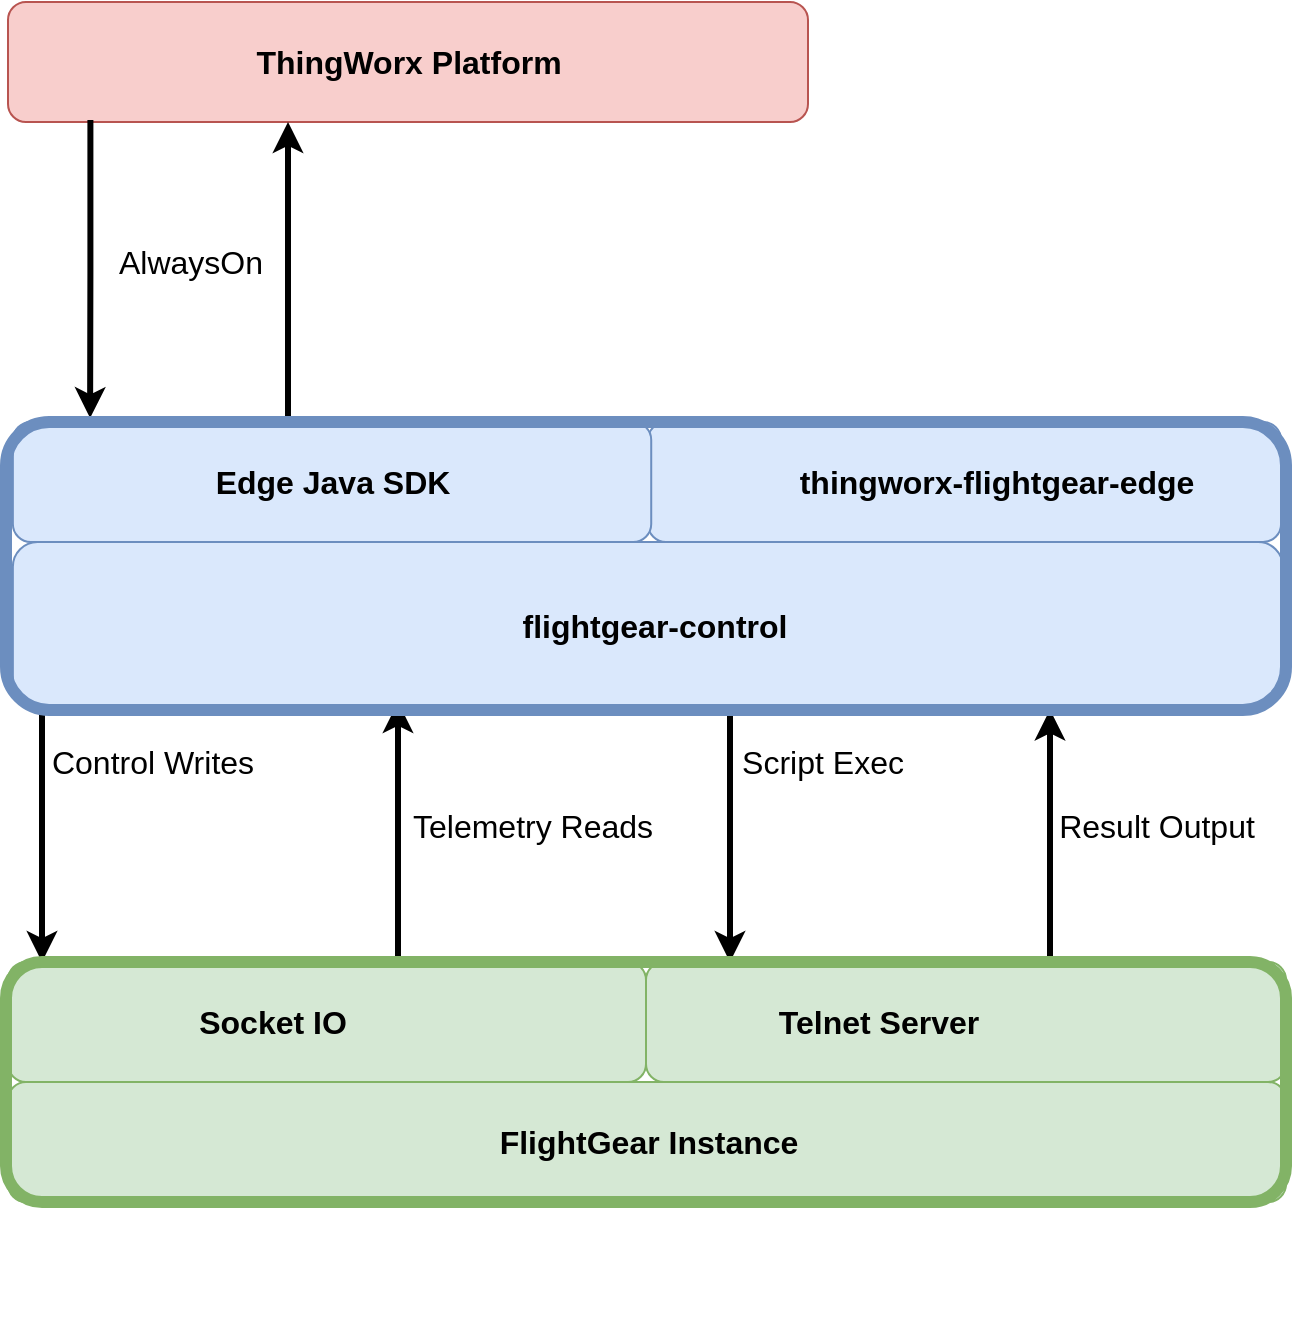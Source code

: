 <mxfile version="16.2.4" type="device"><diagram id="Hd3-kl7XDZHzRJj0T93U" name="Page-1"><mxGraphModel dx="1422" dy="707" grid="1" gridSize="10" guides="1" tooltips="1" connect="1" arrows="1" fold="1" page="1" pageScale="1" pageWidth="850" pageHeight="1100" math="0" shadow="0"><root><mxCell id="0"/><mxCell id="1" parent="0"/><mxCell id="u0QjPs4aJ_-LurkQj_fk-24" value="" style="group" parent="1" vertex="1" connectable="0"><mxGeometry x="81" y="520" width="319" height="60" as="geometry"/></mxCell><mxCell id="u0QjPs4aJ_-LurkQj_fk-17" value="" style="rounded=1;whiteSpace=wrap;html=1;strokeWidth=1;fillColor=#d5e8d4;strokeColor=#82b366;" parent="u0QjPs4aJ_-LurkQj_fk-24" vertex="1"><mxGeometry width="319" height="60" as="geometry"/></mxCell><mxCell id="u0QjPs4aJ_-LurkQj_fk-20" value="&lt;b&gt;&lt;font style=&quot;font-size: 16px&quot;&gt;Socket IO&lt;/font&gt;&lt;/b&gt;" style="text;html=1;resizable=0;autosize=1;align=center;verticalAlign=middle;points=[];fillColor=none;strokeColor=none;rounded=0;" parent="u0QjPs4aJ_-LurkQj_fk-24" vertex="1"><mxGeometry x="86.886" y="20" width="90" height="20" as="geometry"/></mxCell><mxCell id="u0QjPs4aJ_-LurkQj_fk-25" value="" style="group" parent="1" vertex="1" connectable="0"><mxGeometry x="400" y="520" width="320" height="60" as="geometry"/></mxCell><mxCell id="u0QjPs4aJ_-LurkQj_fk-18" value="" style="rounded=1;whiteSpace=wrap;html=1;strokeWidth=1;fillColor=#d5e8d4;strokeColor=#82b366;" parent="u0QjPs4aJ_-LurkQj_fk-25" vertex="1"><mxGeometry width="320" height="60" as="geometry"/></mxCell><mxCell id="u0QjPs4aJ_-LurkQj_fk-22" value="&lt;div style=&quot;font-size: 16px&quot;&gt;&lt;b&gt;Telnet Server&lt;/b&gt;&lt;/div&gt;" style="text;html=1;resizable=0;autosize=1;align=center;verticalAlign=middle;points=[];fillColor=none;strokeColor=none;rounded=0;" parent="u0QjPs4aJ_-LurkQj_fk-25" vertex="1"><mxGeometry x="56" y="20" width="120" height="20" as="geometry"/></mxCell><mxCell id="u0QjPs4aJ_-LurkQj_fk-29" value="" style="rounded=1;whiteSpace=wrap;html=1;strokeColor=#b85450;strokeWidth=1;fillColor=#f8cecc;" parent="1" vertex="1"><mxGeometry x="81" y="40" width="400" height="60" as="geometry"/></mxCell><mxCell id="u0QjPs4aJ_-LurkQj_fk-30" value="" style="group" parent="1" vertex="1" connectable="0"><mxGeometry x="251" y="250" width="469" height="60" as="geometry"/></mxCell><mxCell id="u0QjPs4aJ_-LurkQj_fk-5" value="" style="rounded=1;whiteSpace=wrap;html=1;fillColor=#dae8fc;strokeColor=#6c8ebf;" parent="u0QjPs4aJ_-LurkQj_fk-30" vertex="1"><mxGeometry x="150" width="316.54" height="60" as="geometry"/></mxCell><mxCell id="u0QjPs4aJ_-LurkQj_fk-32" value="&lt;div style=&quot;font-size: 16px&quot;&gt;&lt;b&gt;ThingWorx Platform&lt;/b&gt;&lt;/div&gt;" style="text;html=1;resizable=0;autosize=1;align=center;verticalAlign=middle;points=[];fillColor=none;strokeColor=none;rounded=0;" parent="1" vertex="1"><mxGeometry x="196" y="60" width="170" height="20" as="geometry"/></mxCell><mxCell id="u0QjPs4aJ_-LurkQj_fk-36" style="edgeStyle=orthogonalEdgeStyle;rounded=0;orthogonalLoop=1;jettySize=auto;html=1;strokeWidth=3;" parent="1" source="u0QjPs4aJ_-LurkQj_fk-1" edge="1"><mxGeometry relative="1" as="geometry"><mxPoint x="221" y="100" as="targetPoint"/><Array as="points"><mxPoint x="221" y="100"/></Array></mxGeometry></mxCell><mxCell id="u0QjPs4aJ_-LurkQj_fk-38" style="edgeStyle=orthogonalEdgeStyle;rounded=0;orthogonalLoop=1;jettySize=auto;html=1;strokeWidth=3;" parent="1" edge="1"><mxGeometry relative="1" as="geometry"><mxPoint x="98" y="396" as="sourcePoint"/><mxPoint x="98" y="520" as="targetPoint"/><Array as="points"><mxPoint x="98" y="490"/><mxPoint x="98" y="490"/></Array></mxGeometry></mxCell><mxCell id="u0QjPs4aJ_-LurkQj_fk-39" style="edgeStyle=orthogonalEdgeStyle;rounded=0;orthogonalLoop=1;jettySize=auto;html=1;strokeWidth=3;" parent="1" edge="1"><mxGeometry relative="1" as="geometry"><mxPoint x="276" y="390" as="targetPoint"/><mxPoint x="276" y="520" as="sourcePoint"/><Array as="points"><mxPoint x="276" y="390"/></Array></mxGeometry></mxCell><mxCell id="u0QjPs4aJ_-LurkQj_fk-41" style="edgeStyle=orthogonalEdgeStyle;rounded=0;orthogonalLoop=1;jettySize=auto;html=1;strokeWidth=3;" parent="1" edge="1"><mxGeometry relative="1" as="geometry"><mxPoint x="442" y="393.807" as="sourcePoint"/><mxPoint x="442" y="520" as="targetPoint"/><Array as="points"><mxPoint x="442" y="515"/></Array></mxGeometry></mxCell><mxCell id="u0QjPs4aJ_-LurkQj_fk-42" style="edgeStyle=orthogonalEdgeStyle;rounded=0;orthogonalLoop=1;jettySize=auto;html=1;strokeWidth=3;" parent="1" edge="1"><mxGeometry relative="1" as="geometry"><mxPoint x="602" y="520" as="sourcePoint"/><mxPoint x="602" y="393.807" as="targetPoint"/><Array as="points"><mxPoint x="602" y="470"/><mxPoint x="602" y="470"/></Array></mxGeometry></mxCell><mxCell id="u0QjPs4aJ_-LurkQj_fk-34" style="edgeStyle=orthogonalEdgeStyle;rounded=0;orthogonalLoop=1;jettySize=auto;html=1;exitX=0.103;exitY=0.983;exitDx=0;exitDy=0;exitPerimeter=0;entryX=0.121;entryY=-0.033;entryDx=0;entryDy=0;entryPerimeter=0;shadow=0;strokeWidth=3;" parent="1" source="u0QjPs4aJ_-LurkQj_fk-29" target="u0QjPs4aJ_-LurkQj_fk-1" edge="1"><mxGeometry relative="1" as="geometry"><mxPoint x="122" y="220" as="targetPoint"/><Array as="points"/></mxGeometry></mxCell><mxCell id="u0QjPs4aJ_-LurkQj_fk-45" value="AlwaysOn" style="text;html=1;resizable=0;autosize=1;align=center;verticalAlign=middle;points=[];fillColor=none;strokeColor=none;rounded=0;fontSize=16;" parent="1" vertex="1"><mxGeometry x="127" y="160" width="90" height="20" as="geometry"/></mxCell><mxCell id="u0QjPs4aJ_-LurkQj_fk-46" value="Control Writes" style="text;html=1;resizable=0;autosize=1;align=center;verticalAlign=middle;points=[];fillColor=none;strokeColor=none;rounded=0;fontSize=16;" parent="1" vertex="1"><mxGeometry x="93" y="410" width="120" height="20" as="geometry"/></mxCell><mxCell id="u0QjPs4aJ_-LurkQj_fk-19" value="" style="rounded=1;whiteSpace=wrap;html=1;strokeColor=#82B366;strokeWidth=1;fillColor=#D5E8D4;" parent="1" vertex="1"><mxGeometry x="81" y="580" width="639.0" height="60" as="geometry"/></mxCell><mxCell id="u0QjPs4aJ_-LurkQj_fk-23" value="&lt;font style=&quot;font-size: 16px&quot;&gt;&lt;b&gt;FlightGear Instance&lt;/b&gt;&lt;/font&gt;" style="text;html=1;resizable=0;autosize=1;align=center;verticalAlign=middle;points=[];fillColor=none;strokeColor=none;rounded=0;" parent="1" vertex="1"><mxGeometry x="320.501" y="600" width="160" height="20" as="geometry"/></mxCell><mxCell id="u0QjPs4aJ_-LurkQj_fk-1" value="" style="rounded=1;whiteSpace=wrap;html=1;fillColor=#dae8fc;strokeColor=#6c8ebf;noLabel=0;" parent="1" vertex="1"><mxGeometry x="83.43" y="250" width="319.18" height="60" as="geometry"/></mxCell><mxCell id="u0QjPs4aJ_-LurkQj_fk-2" value="&lt;div style=&quot;font-size: 16px&quot;&gt;&lt;b&gt;Edge Java SDK&lt;/b&gt;&lt;/div&gt;" style="text;html=1;resizable=0;autosize=1;align=center;verticalAlign=middle;points=[];fillColor=none;strokeColor=none;rounded=0;" parent="1" vertex="1"><mxGeometry x="178.016" y="270" width="130" height="20" as="geometry"/></mxCell><mxCell id="u0QjPs4aJ_-LurkQj_fk-31" value="" style="group;rotation=90;" parent="1" vertex="1" connectable="0"><mxGeometry x="83.43" y="309.997" width="641" height="157.143" as="geometry"/></mxCell><mxCell id="u0QjPs4aJ_-LurkQj_fk-8" value="" style="rounded=1;whiteSpace=wrap;html=1;fillColor=#dae8fc;strokeColor=#6c8ebf;" parent="u0QjPs4aJ_-LurkQj_fk-31" vertex="1"><mxGeometry width="634.991" height="82.5" as="geometry"/></mxCell><mxCell id="u0QjPs4aJ_-LurkQj_fk-9" value="&lt;div style=&quot;font-size: 16px&quot;&gt;&lt;b&gt;flightgear-control&lt;/b&gt;&lt;/div&gt;" style="text;html=1;resizable=0;autosize=1;align=center;verticalAlign=middle;points=[];fillColor=none;strokeColor=none;rounded=0;" parent="u0QjPs4aJ_-LurkQj_fk-31" vertex="1"><mxGeometry x="245.381" y="31.909" width="150" height="20" as="geometry"/></mxCell><mxCell id="u0QjPs4aJ_-LurkQj_fk-47" value="&lt;div&gt;Telemetry Reads&lt;/div&gt;" style="text;html=1;resizable=0;autosize=1;align=center;verticalAlign=middle;points=[];fillColor=none;strokeColor=none;rounded=0;fontSize=16;" parent="u0QjPs4aJ_-LurkQj_fk-31" vertex="1"><mxGeometry x="189.217" y="132.19" width="140" height="20" as="geometry"/></mxCell><mxCell id="u0QjPs4aJ_-LurkQj_fk-6" value="&lt;b&gt;&lt;font style=&quot;font-size: 16px&quot;&gt;thingworx-flightgear-edge&lt;/font&gt;&lt;/b&gt;" style="text;html=1;resizable=0;autosize=1;align=center;verticalAlign=middle;points=[];fillColor=none;strokeColor=none;rounded=0;" parent="1" vertex="1"><mxGeometry x="470.004" y="270" width="210" height="20" as="geometry"/></mxCell><mxCell id="u0QjPs4aJ_-LurkQj_fk-48" value="Script Exec" style="text;html=1;resizable=0;autosize=1;align=center;verticalAlign=middle;points=[];fillColor=none;strokeColor=none;rounded=0;fontSize=16;" parent="1" vertex="1"><mxGeometry x="438" y="410" width="100" height="20" as="geometry"/></mxCell><mxCell id="u0QjPs4aJ_-LurkQj_fk-50" value="&lt;div&gt;Result Output&lt;br&gt;&lt;/div&gt;" style="text;html=1;resizable=0;autosize=1;align=center;verticalAlign=middle;points=[];fillColor=none;strokeColor=none;rounded=0;fontSize=16;" parent="1" vertex="1"><mxGeometry x="599.647" y="442.188" width="110" height="20" as="geometry"/></mxCell><mxCell id="u0QjPs4aJ_-LurkQj_fk-44" value="" style="rounded=1;whiteSpace=wrap;html=1;fillColor=none;strokeColor=#82B366;strokeWidth=6;" parent="1" vertex="1"><mxGeometry x="80" y="520" width="640" height="120" as="geometry"/></mxCell><mxCell id="u0QjPs4aJ_-LurkQj_fk-14" value="" style="rounded=1;whiteSpace=wrap;html=1;fillColor=none;strokeColor=#6c8ebf;strokeWidth=6;container=0;" parent="1" vertex="1"><mxGeometry x="80" y="250" width="640" height="144" as="geometry"/></mxCell></root></mxGraphModel></diagram></mxfile>